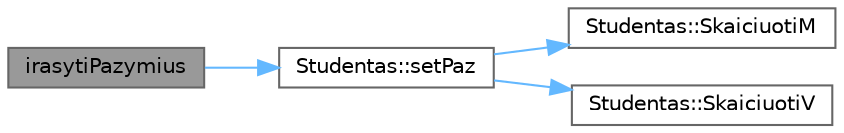digraph "irasytiPazymius"
{
 // LATEX_PDF_SIZE
  bgcolor="transparent";
  edge [fontname=Helvetica,fontsize=10,labelfontname=Helvetica,labelfontsize=10];
  node [fontname=Helvetica,fontsize=10,shape=box,height=0.2,width=0.4];
  rankdir="LR";
  Node1 [id="Node000001",label="irasytiPazymius",height=0.2,width=0.4,color="gray40", fillcolor="grey60", style="filled", fontcolor="black",tooltip=" "];
  Node1 -> Node2 [id="edge1_Node000001_Node000002",color="steelblue1",style="solid",tooltip=" "];
  Node2 [id="Node000002",label="Studentas::setPaz",height=0.2,width=0.4,color="grey40", fillcolor="white", style="filled",URL="$class_studentas.html#a2937de900cd3bad83ffd6eb2ceae1bef",tooltip=" "];
  Node2 -> Node3 [id="edge2_Node000002_Node000003",color="steelblue1",style="solid",tooltip=" "];
  Node3 [id="Node000003",label="Studentas::SkaiciuotiM",height=0.2,width=0.4,color="grey40", fillcolor="white", style="filled",URL="$class_studentas.html#aad81aa77f874ad0601d3a7f5b2515c66",tooltip=" "];
  Node2 -> Node4 [id="edge3_Node000002_Node000004",color="steelblue1",style="solid",tooltip=" "];
  Node4 [id="Node000004",label="Studentas::SkaiciuotiV",height=0.2,width=0.4,color="grey40", fillcolor="white", style="filled",URL="$class_studentas.html#a148d7cfd9a24e11de95fa4ae6b055db4",tooltip=" "];
}
